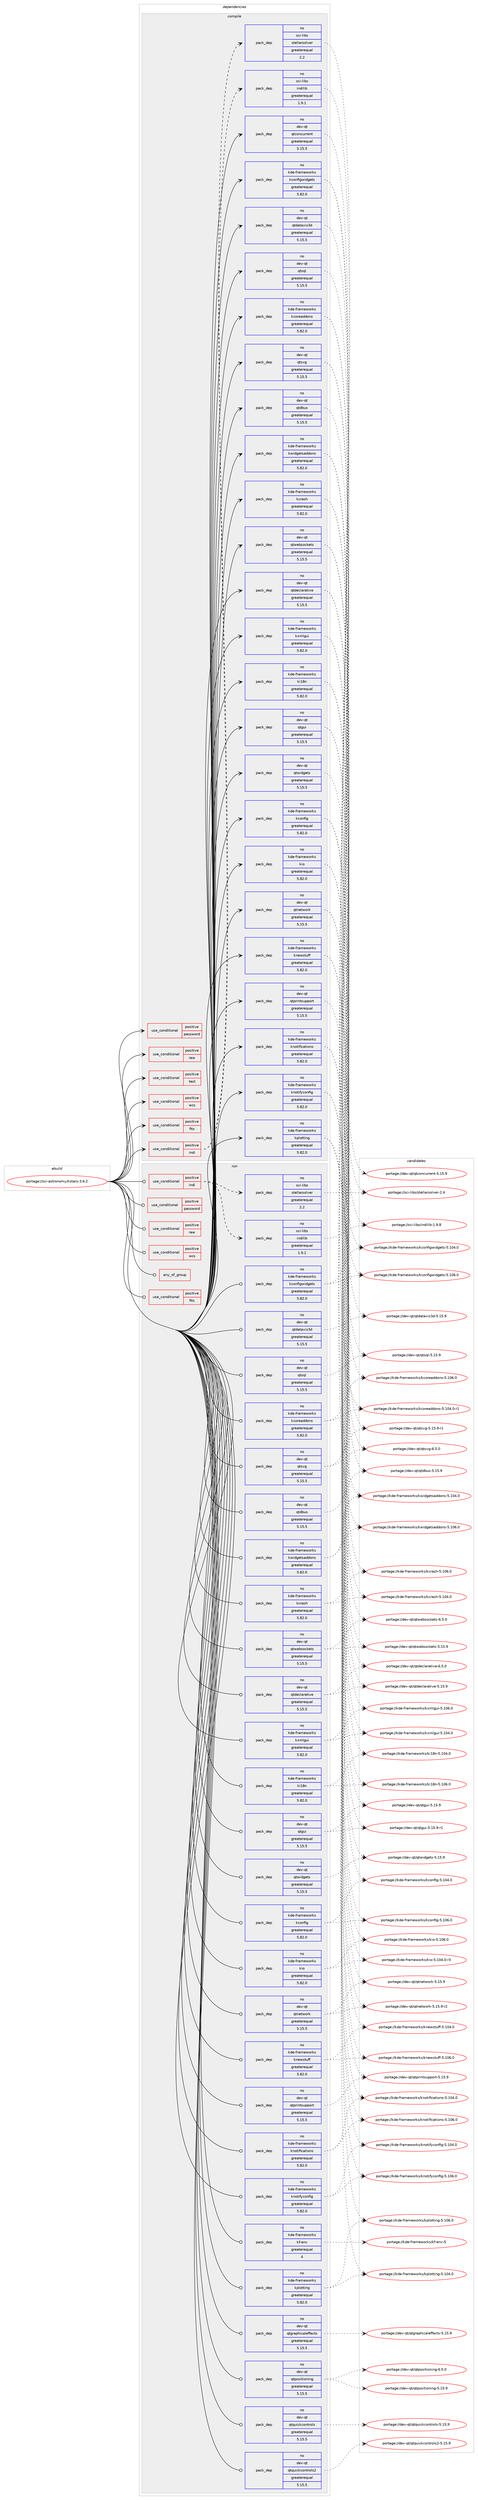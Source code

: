 digraph prolog {

# *************
# Graph options
# *************

newrank=true;
concentrate=true;
compound=true;
graph [rankdir=LR,fontname=Helvetica,fontsize=10,ranksep=1.5];#, ranksep=2.5, nodesep=0.2];
edge  [arrowhead=vee];
node  [fontname=Helvetica,fontsize=10];

# **********
# The ebuild
# **********

subgraph cluster_leftcol {
color=gray;
rank=same;
label=<<i>ebuild</i>>;
id [label="portage://sci-astronomy/kstars-3.6.2", color=red, width=4, href="../sci-astronomy/kstars-3.6.2.svg"];
}

# ****************
# The dependencies
# ****************

subgraph cluster_midcol {
color=gray;
label=<<i>dependencies</i>>;
subgraph cluster_compile {
fillcolor="#eeeeee";
style=filled;
label=<<i>compile</i>>;
subgraph cond222 {
dependency528 [label=<<TABLE BORDER="0" CELLBORDER="1" CELLSPACING="0" CELLPADDING="4"><TR><TD ROWSPAN="3" CELLPADDING="10">use_conditional</TD></TR><TR><TD>positive</TD></TR><TR><TD>fits</TD></TR></TABLE>>, shape=none, color=red];
# *** BEGIN UNKNOWN DEPENDENCY TYPE (TODO) ***
# dependency528 -> package_dependency(portage://sci-astronomy/kstars-3.6.2,install,no,sci-libs,cfitsio,none,[,,],any_same_slot,[])
# *** END UNKNOWN DEPENDENCY TYPE (TODO) ***

}
id:e -> dependency528:w [weight=20,style="solid",arrowhead="vee"];
subgraph cond223 {
dependency529 [label=<<TABLE BORDER="0" CELLBORDER="1" CELLSPACING="0" CELLPADDING="4"><TR><TD ROWSPAN="3" CELLPADDING="10">use_conditional</TD></TR><TR><TD>positive</TD></TR><TR><TD>indi</TD></TR></TABLE>>, shape=none, color=red];
# *** BEGIN UNKNOWN DEPENDENCY TYPE (TODO) ***
# dependency529 -> package_dependency(portage://sci-astronomy/kstars-3.6.2,install,no,sci-libs,gsl,none,[,,],any_same_slot,[])
# *** END UNKNOWN DEPENDENCY TYPE (TODO) ***

subgraph pack302 {
dependency530 [label=<<TABLE BORDER="0" CELLBORDER="1" CELLSPACING="0" CELLPADDING="4" WIDTH="220"><TR><TD ROWSPAN="6" CELLPADDING="30">pack_dep</TD></TR><TR><TD WIDTH="110">no</TD></TR><TR><TD>sci-libs</TD></TR><TR><TD>indilib</TD></TR><TR><TD>greaterequal</TD></TR><TR><TD>1.9.1</TD></TR></TABLE>>, shape=none, color=blue];
}
dependency529:e -> dependency530:w [weight=20,style="dashed",arrowhead="vee"];
# *** BEGIN UNKNOWN DEPENDENCY TYPE (TODO) ***
# dependency529 -> package_dependency(portage://sci-astronomy/kstars-3.6.2,install,no,sci-libs,libnova,none,[,,],any_same_slot,[])
# *** END UNKNOWN DEPENDENCY TYPE (TODO) ***

subgraph pack303 {
dependency531 [label=<<TABLE BORDER="0" CELLBORDER="1" CELLSPACING="0" CELLPADDING="4" WIDTH="220"><TR><TD ROWSPAN="6" CELLPADDING="30">pack_dep</TD></TR><TR><TD WIDTH="110">no</TD></TR><TR><TD>sci-libs</TD></TR><TR><TD>stellarsolver</TD></TR><TR><TD>greaterequal</TD></TR><TR><TD>2.2</TD></TR></TABLE>>, shape=none, color=blue];
}
dependency529:e -> dependency531:w [weight=20,style="dashed",arrowhead="vee"];
}
id:e -> dependency529:w [weight=20,style="solid",arrowhead="vee"];
subgraph cond224 {
dependency532 [label=<<TABLE BORDER="0" CELLBORDER="1" CELLSPACING="0" CELLPADDING="4"><TR><TD ROWSPAN="3" CELLPADDING="10">use_conditional</TD></TR><TR><TD>positive</TD></TR><TR><TD>password</TD></TR></TABLE>>, shape=none, color=red];
# *** BEGIN UNKNOWN DEPENDENCY TYPE (TODO) ***
# dependency532 -> package_dependency(portage://sci-astronomy/kstars-3.6.2,install,no,dev-libs,qtkeychain,none,[,,],any_same_slot,[use(enable(qt5),positive)])
# *** END UNKNOWN DEPENDENCY TYPE (TODO) ***

}
id:e -> dependency532:w [weight=20,style="solid",arrowhead="vee"];
subgraph cond225 {
dependency533 [label=<<TABLE BORDER="0" CELLBORDER="1" CELLSPACING="0" CELLPADDING="4"><TR><TD ROWSPAN="3" CELLPADDING="10">use_conditional</TD></TR><TR><TD>positive</TD></TR><TR><TD>raw</TD></TR></TABLE>>, shape=none, color=red];
# *** BEGIN UNKNOWN DEPENDENCY TYPE (TODO) ***
# dependency533 -> package_dependency(portage://sci-astronomy/kstars-3.6.2,install,no,media-libs,libraw,none,[,,],any_same_slot,[])
# *** END UNKNOWN DEPENDENCY TYPE (TODO) ***

}
id:e -> dependency533:w [weight=20,style="solid",arrowhead="vee"];
subgraph cond226 {
dependency534 [label=<<TABLE BORDER="0" CELLBORDER="1" CELLSPACING="0" CELLPADDING="4"><TR><TD ROWSPAN="3" CELLPADDING="10">use_conditional</TD></TR><TR><TD>positive</TD></TR><TR><TD>test</TD></TR></TABLE>>, shape=none, color=red];
# *** BEGIN UNKNOWN DEPENDENCY TYPE (TODO) ***
# dependency534 -> package_dependency(portage://sci-astronomy/kstars-3.6.2,install,no,dev-qt,qttest,none,[,,],[slot(5)],[])
# *** END UNKNOWN DEPENDENCY TYPE (TODO) ***

}
id:e -> dependency534:w [weight=20,style="solid",arrowhead="vee"];
subgraph cond227 {
dependency535 [label=<<TABLE BORDER="0" CELLBORDER="1" CELLSPACING="0" CELLPADDING="4"><TR><TD ROWSPAN="3" CELLPADDING="10">use_conditional</TD></TR><TR><TD>positive</TD></TR><TR><TD>wcs</TD></TR></TABLE>>, shape=none, color=red];
# *** BEGIN UNKNOWN DEPENDENCY TYPE (TODO) ***
# dependency535 -> package_dependency(portage://sci-astronomy/kstars-3.6.2,install,no,sci-astronomy,wcslib,none,[,,],any_same_slot,[])
# *** END UNKNOWN DEPENDENCY TYPE (TODO) ***

}
id:e -> dependency535:w [weight=20,style="solid",arrowhead="vee"];
# *** BEGIN UNKNOWN DEPENDENCY TYPE (TODO) ***
# id -> package_dependency(portage://sci-astronomy/kstars-3.6.2,install,no,dev-cpp,eigen,none,[,,],[slot(3)],[])
# *** END UNKNOWN DEPENDENCY TYPE (TODO) ***

subgraph pack304 {
dependency536 [label=<<TABLE BORDER="0" CELLBORDER="1" CELLSPACING="0" CELLPADDING="4" WIDTH="220"><TR><TD ROWSPAN="6" CELLPADDING="30">pack_dep</TD></TR><TR><TD WIDTH="110">no</TD></TR><TR><TD>dev-qt</TD></TR><TR><TD>qtconcurrent</TD></TR><TR><TD>greaterequal</TD></TR><TR><TD>5.15.5</TD></TR></TABLE>>, shape=none, color=blue];
}
id:e -> dependency536:w [weight=20,style="solid",arrowhead="vee"];
# *** BEGIN UNKNOWN DEPENDENCY TYPE (TODO) ***
# id -> package_dependency(portage://sci-astronomy/kstars-3.6.2,install,no,dev-qt,qtcore,none,[,,],[slot(5)],[])
# *** END UNKNOWN DEPENDENCY TYPE (TODO) ***

subgraph pack305 {
dependency537 [label=<<TABLE BORDER="0" CELLBORDER="1" CELLSPACING="0" CELLPADDING="4" WIDTH="220"><TR><TD ROWSPAN="6" CELLPADDING="30">pack_dep</TD></TR><TR><TD WIDTH="110">no</TD></TR><TR><TD>dev-qt</TD></TR><TR><TD>qtdatavis3d</TD></TR><TR><TD>greaterequal</TD></TR><TR><TD>5.15.5</TD></TR></TABLE>>, shape=none, color=blue];
}
id:e -> dependency537:w [weight=20,style="solid",arrowhead="vee"];
subgraph pack306 {
dependency538 [label=<<TABLE BORDER="0" CELLBORDER="1" CELLSPACING="0" CELLPADDING="4" WIDTH="220"><TR><TD ROWSPAN="6" CELLPADDING="30">pack_dep</TD></TR><TR><TD WIDTH="110">no</TD></TR><TR><TD>dev-qt</TD></TR><TR><TD>qtdbus</TD></TR><TR><TD>greaterequal</TD></TR><TR><TD>5.15.5</TD></TR></TABLE>>, shape=none, color=blue];
}
id:e -> dependency538:w [weight=20,style="solid",arrowhead="vee"];
subgraph pack307 {
dependency539 [label=<<TABLE BORDER="0" CELLBORDER="1" CELLSPACING="0" CELLPADDING="4" WIDTH="220"><TR><TD ROWSPAN="6" CELLPADDING="30">pack_dep</TD></TR><TR><TD WIDTH="110">no</TD></TR><TR><TD>dev-qt</TD></TR><TR><TD>qtdeclarative</TD></TR><TR><TD>greaterequal</TD></TR><TR><TD>5.15.5</TD></TR></TABLE>>, shape=none, color=blue];
}
id:e -> dependency539:w [weight=20,style="solid",arrowhead="vee"];
subgraph pack308 {
dependency540 [label=<<TABLE BORDER="0" CELLBORDER="1" CELLSPACING="0" CELLPADDING="4" WIDTH="220"><TR><TD ROWSPAN="6" CELLPADDING="30">pack_dep</TD></TR><TR><TD WIDTH="110">no</TD></TR><TR><TD>dev-qt</TD></TR><TR><TD>qtgui</TD></TR><TR><TD>greaterequal</TD></TR><TR><TD>5.15.5</TD></TR></TABLE>>, shape=none, color=blue];
}
id:e -> dependency540:w [weight=20,style="solid",arrowhead="vee"];
subgraph pack309 {
dependency541 [label=<<TABLE BORDER="0" CELLBORDER="1" CELLSPACING="0" CELLPADDING="4" WIDTH="220"><TR><TD ROWSPAN="6" CELLPADDING="30">pack_dep</TD></TR><TR><TD WIDTH="110">no</TD></TR><TR><TD>dev-qt</TD></TR><TR><TD>qtnetwork</TD></TR><TR><TD>greaterequal</TD></TR><TR><TD>5.15.5</TD></TR></TABLE>>, shape=none, color=blue];
}
id:e -> dependency541:w [weight=20,style="solid",arrowhead="vee"];
subgraph pack310 {
dependency542 [label=<<TABLE BORDER="0" CELLBORDER="1" CELLSPACING="0" CELLPADDING="4" WIDTH="220"><TR><TD ROWSPAN="6" CELLPADDING="30">pack_dep</TD></TR><TR><TD WIDTH="110">no</TD></TR><TR><TD>dev-qt</TD></TR><TR><TD>qtprintsupport</TD></TR><TR><TD>greaterequal</TD></TR><TR><TD>5.15.5</TD></TR></TABLE>>, shape=none, color=blue];
}
id:e -> dependency542:w [weight=20,style="solid",arrowhead="vee"];
subgraph pack311 {
dependency543 [label=<<TABLE BORDER="0" CELLBORDER="1" CELLSPACING="0" CELLPADDING="4" WIDTH="220"><TR><TD ROWSPAN="6" CELLPADDING="30">pack_dep</TD></TR><TR><TD WIDTH="110">no</TD></TR><TR><TD>dev-qt</TD></TR><TR><TD>qtsql</TD></TR><TR><TD>greaterequal</TD></TR><TR><TD>5.15.5</TD></TR></TABLE>>, shape=none, color=blue];
}
id:e -> dependency543:w [weight=20,style="solid",arrowhead="vee"];
subgraph pack312 {
dependency544 [label=<<TABLE BORDER="0" CELLBORDER="1" CELLSPACING="0" CELLPADDING="4" WIDTH="220"><TR><TD ROWSPAN="6" CELLPADDING="30">pack_dep</TD></TR><TR><TD WIDTH="110">no</TD></TR><TR><TD>dev-qt</TD></TR><TR><TD>qtsvg</TD></TR><TR><TD>greaterequal</TD></TR><TR><TD>5.15.5</TD></TR></TABLE>>, shape=none, color=blue];
}
id:e -> dependency544:w [weight=20,style="solid",arrowhead="vee"];
subgraph pack313 {
dependency545 [label=<<TABLE BORDER="0" CELLBORDER="1" CELLSPACING="0" CELLPADDING="4" WIDTH="220"><TR><TD ROWSPAN="6" CELLPADDING="30">pack_dep</TD></TR><TR><TD WIDTH="110">no</TD></TR><TR><TD>dev-qt</TD></TR><TR><TD>qtwebsockets</TD></TR><TR><TD>greaterequal</TD></TR><TR><TD>5.15.5</TD></TR></TABLE>>, shape=none, color=blue];
}
id:e -> dependency545:w [weight=20,style="solid",arrowhead="vee"];
subgraph pack314 {
dependency546 [label=<<TABLE BORDER="0" CELLBORDER="1" CELLSPACING="0" CELLPADDING="4" WIDTH="220"><TR><TD ROWSPAN="6" CELLPADDING="30">pack_dep</TD></TR><TR><TD WIDTH="110">no</TD></TR><TR><TD>dev-qt</TD></TR><TR><TD>qtwidgets</TD></TR><TR><TD>greaterequal</TD></TR><TR><TD>5.15.5</TD></TR></TABLE>>, shape=none, color=blue];
}
id:e -> dependency546:w [weight=20,style="solid",arrowhead="vee"];
subgraph pack315 {
dependency547 [label=<<TABLE BORDER="0" CELLBORDER="1" CELLSPACING="0" CELLPADDING="4" WIDTH="220"><TR><TD ROWSPAN="6" CELLPADDING="30">pack_dep</TD></TR><TR><TD WIDTH="110">no</TD></TR><TR><TD>kde-frameworks</TD></TR><TR><TD>kconfig</TD></TR><TR><TD>greaterequal</TD></TR><TR><TD>5.82.0</TD></TR></TABLE>>, shape=none, color=blue];
}
id:e -> dependency547:w [weight=20,style="solid",arrowhead="vee"];
subgraph pack316 {
dependency548 [label=<<TABLE BORDER="0" CELLBORDER="1" CELLSPACING="0" CELLPADDING="4" WIDTH="220"><TR><TD ROWSPAN="6" CELLPADDING="30">pack_dep</TD></TR><TR><TD WIDTH="110">no</TD></TR><TR><TD>kde-frameworks</TD></TR><TR><TD>kconfigwidgets</TD></TR><TR><TD>greaterequal</TD></TR><TR><TD>5.82.0</TD></TR></TABLE>>, shape=none, color=blue];
}
id:e -> dependency548:w [weight=20,style="solid",arrowhead="vee"];
subgraph pack317 {
dependency549 [label=<<TABLE BORDER="0" CELLBORDER="1" CELLSPACING="0" CELLPADDING="4" WIDTH="220"><TR><TD ROWSPAN="6" CELLPADDING="30">pack_dep</TD></TR><TR><TD WIDTH="110">no</TD></TR><TR><TD>kde-frameworks</TD></TR><TR><TD>kcoreaddons</TD></TR><TR><TD>greaterequal</TD></TR><TR><TD>5.82.0</TD></TR></TABLE>>, shape=none, color=blue];
}
id:e -> dependency549:w [weight=20,style="solid",arrowhead="vee"];
subgraph pack318 {
dependency550 [label=<<TABLE BORDER="0" CELLBORDER="1" CELLSPACING="0" CELLPADDING="4" WIDTH="220"><TR><TD ROWSPAN="6" CELLPADDING="30">pack_dep</TD></TR><TR><TD WIDTH="110">no</TD></TR><TR><TD>kde-frameworks</TD></TR><TR><TD>kcrash</TD></TR><TR><TD>greaterequal</TD></TR><TR><TD>5.82.0</TD></TR></TABLE>>, shape=none, color=blue];
}
id:e -> dependency550:w [weight=20,style="solid",arrowhead="vee"];
subgraph pack319 {
dependency551 [label=<<TABLE BORDER="0" CELLBORDER="1" CELLSPACING="0" CELLPADDING="4" WIDTH="220"><TR><TD ROWSPAN="6" CELLPADDING="30">pack_dep</TD></TR><TR><TD WIDTH="110">no</TD></TR><TR><TD>kde-frameworks</TD></TR><TR><TD>ki18n</TD></TR><TR><TD>greaterequal</TD></TR><TR><TD>5.82.0</TD></TR></TABLE>>, shape=none, color=blue];
}
id:e -> dependency551:w [weight=20,style="solid",arrowhead="vee"];
subgraph pack320 {
dependency552 [label=<<TABLE BORDER="0" CELLBORDER="1" CELLSPACING="0" CELLPADDING="4" WIDTH="220"><TR><TD ROWSPAN="6" CELLPADDING="30">pack_dep</TD></TR><TR><TD WIDTH="110">no</TD></TR><TR><TD>kde-frameworks</TD></TR><TR><TD>kio</TD></TR><TR><TD>greaterequal</TD></TR><TR><TD>5.82.0</TD></TR></TABLE>>, shape=none, color=blue];
}
id:e -> dependency552:w [weight=20,style="solid",arrowhead="vee"];
subgraph pack321 {
dependency553 [label=<<TABLE BORDER="0" CELLBORDER="1" CELLSPACING="0" CELLPADDING="4" WIDTH="220"><TR><TD ROWSPAN="6" CELLPADDING="30">pack_dep</TD></TR><TR><TD WIDTH="110">no</TD></TR><TR><TD>kde-frameworks</TD></TR><TR><TD>knewstuff</TD></TR><TR><TD>greaterequal</TD></TR><TR><TD>5.82.0</TD></TR></TABLE>>, shape=none, color=blue];
}
id:e -> dependency553:w [weight=20,style="solid",arrowhead="vee"];
subgraph pack322 {
dependency554 [label=<<TABLE BORDER="0" CELLBORDER="1" CELLSPACING="0" CELLPADDING="4" WIDTH="220"><TR><TD ROWSPAN="6" CELLPADDING="30">pack_dep</TD></TR><TR><TD WIDTH="110">no</TD></TR><TR><TD>kde-frameworks</TD></TR><TR><TD>knotifications</TD></TR><TR><TD>greaterequal</TD></TR><TR><TD>5.82.0</TD></TR></TABLE>>, shape=none, color=blue];
}
id:e -> dependency554:w [weight=20,style="solid",arrowhead="vee"];
subgraph pack323 {
dependency555 [label=<<TABLE BORDER="0" CELLBORDER="1" CELLSPACING="0" CELLPADDING="4" WIDTH="220"><TR><TD ROWSPAN="6" CELLPADDING="30">pack_dep</TD></TR><TR><TD WIDTH="110">no</TD></TR><TR><TD>kde-frameworks</TD></TR><TR><TD>knotifyconfig</TD></TR><TR><TD>greaterequal</TD></TR><TR><TD>5.82.0</TD></TR></TABLE>>, shape=none, color=blue];
}
id:e -> dependency555:w [weight=20,style="solid",arrowhead="vee"];
subgraph pack324 {
dependency556 [label=<<TABLE BORDER="0" CELLBORDER="1" CELLSPACING="0" CELLPADDING="4" WIDTH="220"><TR><TD ROWSPAN="6" CELLPADDING="30">pack_dep</TD></TR><TR><TD WIDTH="110">no</TD></TR><TR><TD>kde-frameworks</TD></TR><TR><TD>kplotting</TD></TR><TR><TD>greaterequal</TD></TR><TR><TD>5.82.0</TD></TR></TABLE>>, shape=none, color=blue];
}
id:e -> dependency556:w [weight=20,style="solid",arrowhead="vee"];
subgraph pack325 {
dependency557 [label=<<TABLE BORDER="0" CELLBORDER="1" CELLSPACING="0" CELLPADDING="4" WIDTH="220"><TR><TD ROWSPAN="6" CELLPADDING="30">pack_dep</TD></TR><TR><TD WIDTH="110">no</TD></TR><TR><TD>kde-frameworks</TD></TR><TR><TD>kwidgetsaddons</TD></TR><TR><TD>greaterequal</TD></TR><TR><TD>5.82.0</TD></TR></TABLE>>, shape=none, color=blue];
}
id:e -> dependency557:w [weight=20,style="solid",arrowhead="vee"];
subgraph pack326 {
dependency558 [label=<<TABLE BORDER="0" CELLBORDER="1" CELLSPACING="0" CELLPADDING="4" WIDTH="220"><TR><TD ROWSPAN="6" CELLPADDING="30">pack_dep</TD></TR><TR><TD WIDTH="110">no</TD></TR><TR><TD>kde-frameworks</TD></TR><TR><TD>kxmlgui</TD></TR><TR><TD>greaterequal</TD></TR><TR><TD>5.82.0</TD></TR></TABLE>>, shape=none, color=blue];
}
id:e -> dependency558:w [weight=20,style="solid",arrowhead="vee"];
# *** BEGIN UNKNOWN DEPENDENCY TYPE (TODO) ***
# id -> package_dependency(portage://sci-astronomy/kstars-3.6.2,install,no,sys-libs,zlib,none,[,,],[],[])
# *** END UNKNOWN DEPENDENCY TYPE (TODO) ***

}
subgraph cluster_compileandrun {
fillcolor="#eeeeee";
style=filled;
label=<<i>compile and run</i>>;
}
subgraph cluster_run {
fillcolor="#eeeeee";
style=filled;
label=<<i>run</i>>;
subgraph any6 {
dependency559 [label=<<TABLE BORDER="0" CELLBORDER="1" CELLSPACING="0" CELLPADDING="4"><TR><TD CELLPADDING="10">any_of_group</TD></TR></TABLE>>, shape=none, color=red];# *** BEGIN UNKNOWN DEPENDENCY TYPE (TODO) ***
# dependency559 -> package_dependency(portage://sci-astronomy/kstars-3.6.2,run,no,kde-frameworks,breeze-icons,none,[,,],any_different_slot,[])
# *** END UNKNOWN DEPENDENCY TYPE (TODO) ***

# *** BEGIN UNKNOWN DEPENDENCY TYPE (TODO) ***
# dependency559 -> package_dependency(portage://sci-astronomy/kstars-3.6.2,run,no,kde-frameworks,oxygen-icons,none,[,,],any_different_slot,[])
# *** END UNKNOWN DEPENDENCY TYPE (TODO) ***

}
id:e -> dependency559:w [weight=20,style="solid",arrowhead="odot"];
subgraph cond228 {
dependency560 [label=<<TABLE BORDER="0" CELLBORDER="1" CELLSPACING="0" CELLPADDING="4"><TR><TD ROWSPAN="3" CELLPADDING="10">use_conditional</TD></TR><TR><TD>positive</TD></TR><TR><TD>fits</TD></TR></TABLE>>, shape=none, color=red];
# *** BEGIN UNKNOWN DEPENDENCY TYPE (TODO) ***
# dependency560 -> package_dependency(portage://sci-astronomy/kstars-3.6.2,run,no,sci-libs,cfitsio,none,[,,],any_same_slot,[])
# *** END UNKNOWN DEPENDENCY TYPE (TODO) ***

}
id:e -> dependency560:w [weight=20,style="solid",arrowhead="odot"];
subgraph cond229 {
dependency561 [label=<<TABLE BORDER="0" CELLBORDER="1" CELLSPACING="0" CELLPADDING="4"><TR><TD ROWSPAN="3" CELLPADDING="10">use_conditional</TD></TR><TR><TD>positive</TD></TR><TR><TD>indi</TD></TR></TABLE>>, shape=none, color=red];
# *** BEGIN UNKNOWN DEPENDENCY TYPE (TODO) ***
# dependency561 -> package_dependency(portage://sci-astronomy/kstars-3.6.2,run,no,sci-libs,gsl,none,[,,],any_same_slot,[])
# *** END UNKNOWN DEPENDENCY TYPE (TODO) ***

subgraph pack327 {
dependency562 [label=<<TABLE BORDER="0" CELLBORDER="1" CELLSPACING="0" CELLPADDING="4" WIDTH="220"><TR><TD ROWSPAN="6" CELLPADDING="30">pack_dep</TD></TR><TR><TD WIDTH="110">no</TD></TR><TR><TD>sci-libs</TD></TR><TR><TD>indilib</TD></TR><TR><TD>greaterequal</TD></TR><TR><TD>1.9.1</TD></TR></TABLE>>, shape=none, color=blue];
}
dependency561:e -> dependency562:w [weight=20,style="dashed",arrowhead="vee"];
# *** BEGIN UNKNOWN DEPENDENCY TYPE (TODO) ***
# dependency561 -> package_dependency(portage://sci-astronomy/kstars-3.6.2,run,no,sci-libs,libnova,none,[,,],any_same_slot,[])
# *** END UNKNOWN DEPENDENCY TYPE (TODO) ***

subgraph pack328 {
dependency563 [label=<<TABLE BORDER="0" CELLBORDER="1" CELLSPACING="0" CELLPADDING="4" WIDTH="220"><TR><TD ROWSPAN="6" CELLPADDING="30">pack_dep</TD></TR><TR><TD WIDTH="110">no</TD></TR><TR><TD>sci-libs</TD></TR><TR><TD>stellarsolver</TD></TR><TR><TD>greaterequal</TD></TR><TR><TD>2.2</TD></TR></TABLE>>, shape=none, color=blue];
}
dependency561:e -> dependency563:w [weight=20,style="dashed",arrowhead="vee"];
}
id:e -> dependency561:w [weight=20,style="solid",arrowhead="odot"];
subgraph cond230 {
dependency564 [label=<<TABLE BORDER="0" CELLBORDER="1" CELLSPACING="0" CELLPADDING="4"><TR><TD ROWSPAN="3" CELLPADDING="10">use_conditional</TD></TR><TR><TD>positive</TD></TR><TR><TD>password</TD></TR></TABLE>>, shape=none, color=red];
# *** BEGIN UNKNOWN DEPENDENCY TYPE (TODO) ***
# dependency564 -> package_dependency(portage://sci-astronomy/kstars-3.6.2,run,no,dev-libs,qtkeychain,none,[,,],any_same_slot,[use(enable(qt5),positive)])
# *** END UNKNOWN DEPENDENCY TYPE (TODO) ***

}
id:e -> dependency564:w [weight=20,style="solid",arrowhead="odot"];
subgraph cond231 {
dependency565 [label=<<TABLE BORDER="0" CELLBORDER="1" CELLSPACING="0" CELLPADDING="4"><TR><TD ROWSPAN="3" CELLPADDING="10">use_conditional</TD></TR><TR><TD>positive</TD></TR><TR><TD>raw</TD></TR></TABLE>>, shape=none, color=red];
# *** BEGIN UNKNOWN DEPENDENCY TYPE (TODO) ***
# dependency565 -> package_dependency(portage://sci-astronomy/kstars-3.6.2,run,no,media-libs,libraw,none,[,,],any_same_slot,[])
# *** END UNKNOWN DEPENDENCY TYPE (TODO) ***

}
id:e -> dependency565:w [weight=20,style="solid",arrowhead="odot"];
subgraph cond232 {
dependency566 [label=<<TABLE BORDER="0" CELLBORDER="1" CELLSPACING="0" CELLPADDING="4"><TR><TD ROWSPAN="3" CELLPADDING="10">use_conditional</TD></TR><TR><TD>positive</TD></TR><TR><TD>wcs</TD></TR></TABLE>>, shape=none, color=red];
# *** BEGIN UNKNOWN DEPENDENCY TYPE (TODO) ***
# dependency566 -> package_dependency(portage://sci-astronomy/kstars-3.6.2,run,no,sci-astronomy,wcslib,none,[,,],any_same_slot,[])
# *** END UNKNOWN DEPENDENCY TYPE (TODO) ***

}
id:e -> dependency566:w [weight=20,style="solid",arrowhead="odot"];
# *** BEGIN UNKNOWN DEPENDENCY TYPE (TODO) ***
# id -> package_dependency(portage://sci-astronomy/kstars-3.6.2,run,no,dev-qt,qtcore,none,[,,],[slot(5)],[])
# *** END UNKNOWN DEPENDENCY TYPE (TODO) ***

subgraph pack329 {
dependency567 [label=<<TABLE BORDER="0" CELLBORDER="1" CELLSPACING="0" CELLPADDING="4" WIDTH="220"><TR><TD ROWSPAN="6" CELLPADDING="30">pack_dep</TD></TR><TR><TD WIDTH="110">no</TD></TR><TR><TD>dev-qt</TD></TR><TR><TD>qtdatavis3d</TD></TR><TR><TD>greaterequal</TD></TR><TR><TD>5.15.5</TD></TR></TABLE>>, shape=none, color=blue];
}
id:e -> dependency567:w [weight=20,style="solid",arrowhead="odot"];
subgraph pack330 {
dependency568 [label=<<TABLE BORDER="0" CELLBORDER="1" CELLSPACING="0" CELLPADDING="4" WIDTH="220"><TR><TD ROWSPAN="6" CELLPADDING="30">pack_dep</TD></TR><TR><TD WIDTH="110">no</TD></TR><TR><TD>dev-qt</TD></TR><TR><TD>qtdbus</TD></TR><TR><TD>greaterequal</TD></TR><TR><TD>5.15.5</TD></TR></TABLE>>, shape=none, color=blue];
}
id:e -> dependency568:w [weight=20,style="solid",arrowhead="odot"];
subgraph pack331 {
dependency569 [label=<<TABLE BORDER="0" CELLBORDER="1" CELLSPACING="0" CELLPADDING="4" WIDTH="220"><TR><TD ROWSPAN="6" CELLPADDING="30">pack_dep</TD></TR><TR><TD WIDTH="110">no</TD></TR><TR><TD>dev-qt</TD></TR><TR><TD>qtdeclarative</TD></TR><TR><TD>greaterequal</TD></TR><TR><TD>5.15.5</TD></TR></TABLE>>, shape=none, color=blue];
}
id:e -> dependency569:w [weight=20,style="solid",arrowhead="odot"];
subgraph pack332 {
dependency570 [label=<<TABLE BORDER="0" CELLBORDER="1" CELLSPACING="0" CELLPADDING="4" WIDTH="220"><TR><TD ROWSPAN="6" CELLPADDING="30">pack_dep</TD></TR><TR><TD WIDTH="110">no</TD></TR><TR><TD>dev-qt</TD></TR><TR><TD>qtgraphicaleffects</TD></TR><TR><TD>greaterequal</TD></TR><TR><TD>5.15.5</TD></TR></TABLE>>, shape=none, color=blue];
}
id:e -> dependency570:w [weight=20,style="solid",arrowhead="odot"];
subgraph pack333 {
dependency571 [label=<<TABLE BORDER="0" CELLBORDER="1" CELLSPACING="0" CELLPADDING="4" WIDTH="220"><TR><TD ROWSPAN="6" CELLPADDING="30">pack_dep</TD></TR><TR><TD WIDTH="110">no</TD></TR><TR><TD>dev-qt</TD></TR><TR><TD>qtgui</TD></TR><TR><TD>greaterequal</TD></TR><TR><TD>5.15.5</TD></TR></TABLE>>, shape=none, color=blue];
}
id:e -> dependency571:w [weight=20,style="solid",arrowhead="odot"];
subgraph pack334 {
dependency572 [label=<<TABLE BORDER="0" CELLBORDER="1" CELLSPACING="0" CELLPADDING="4" WIDTH="220"><TR><TD ROWSPAN="6" CELLPADDING="30">pack_dep</TD></TR><TR><TD WIDTH="110">no</TD></TR><TR><TD>dev-qt</TD></TR><TR><TD>qtnetwork</TD></TR><TR><TD>greaterequal</TD></TR><TR><TD>5.15.5</TD></TR></TABLE>>, shape=none, color=blue];
}
id:e -> dependency572:w [weight=20,style="solid",arrowhead="odot"];
subgraph pack335 {
dependency573 [label=<<TABLE BORDER="0" CELLBORDER="1" CELLSPACING="0" CELLPADDING="4" WIDTH="220"><TR><TD ROWSPAN="6" CELLPADDING="30">pack_dep</TD></TR><TR><TD WIDTH="110">no</TD></TR><TR><TD>dev-qt</TD></TR><TR><TD>qtpositioning</TD></TR><TR><TD>greaterequal</TD></TR><TR><TD>5.15.5</TD></TR></TABLE>>, shape=none, color=blue];
}
id:e -> dependency573:w [weight=20,style="solid",arrowhead="odot"];
subgraph pack336 {
dependency574 [label=<<TABLE BORDER="0" CELLBORDER="1" CELLSPACING="0" CELLPADDING="4" WIDTH="220"><TR><TD ROWSPAN="6" CELLPADDING="30">pack_dep</TD></TR><TR><TD WIDTH="110">no</TD></TR><TR><TD>dev-qt</TD></TR><TR><TD>qtprintsupport</TD></TR><TR><TD>greaterequal</TD></TR><TR><TD>5.15.5</TD></TR></TABLE>>, shape=none, color=blue];
}
id:e -> dependency574:w [weight=20,style="solid",arrowhead="odot"];
subgraph pack337 {
dependency575 [label=<<TABLE BORDER="0" CELLBORDER="1" CELLSPACING="0" CELLPADDING="4" WIDTH="220"><TR><TD ROWSPAN="6" CELLPADDING="30">pack_dep</TD></TR><TR><TD WIDTH="110">no</TD></TR><TR><TD>dev-qt</TD></TR><TR><TD>qtquickcontrols</TD></TR><TR><TD>greaterequal</TD></TR><TR><TD>5.15.5</TD></TR></TABLE>>, shape=none, color=blue];
}
id:e -> dependency575:w [weight=20,style="solid",arrowhead="odot"];
subgraph pack338 {
dependency576 [label=<<TABLE BORDER="0" CELLBORDER="1" CELLSPACING="0" CELLPADDING="4" WIDTH="220"><TR><TD ROWSPAN="6" CELLPADDING="30">pack_dep</TD></TR><TR><TD WIDTH="110">no</TD></TR><TR><TD>dev-qt</TD></TR><TR><TD>qtquickcontrols2</TD></TR><TR><TD>greaterequal</TD></TR><TR><TD>5.15.5</TD></TR></TABLE>>, shape=none, color=blue];
}
id:e -> dependency576:w [weight=20,style="solid",arrowhead="odot"];
subgraph pack339 {
dependency577 [label=<<TABLE BORDER="0" CELLBORDER="1" CELLSPACING="0" CELLPADDING="4" WIDTH="220"><TR><TD ROWSPAN="6" CELLPADDING="30">pack_dep</TD></TR><TR><TD WIDTH="110">no</TD></TR><TR><TD>dev-qt</TD></TR><TR><TD>qtsql</TD></TR><TR><TD>greaterequal</TD></TR><TR><TD>5.15.5</TD></TR></TABLE>>, shape=none, color=blue];
}
id:e -> dependency577:w [weight=20,style="solid",arrowhead="odot"];
subgraph pack340 {
dependency578 [label=<<TABLE BORDER="0" CELLBORDER="1" CELLSPACING="0" CELLPADDING="4" WIDTH="220"><TR><TD ROWSPAN="6" CELLPADDING="30">pack_dep</TD></TR><TR><TD WIDTH="110">no</TD></TR><TR><TD>dev-qt</TD></TR><TR><TD>qtsvg</TD></TR><TR><TD>greaterequal</TD></TR><TR><TD>5.15.5</TD></TR></TABLE>>, shape=none, color=blue];
}
id:e -> dependency578:w [weight=20,style="solid",arrowhead="odot"];
subgraph pack341 {
dependency579 [label=<<TABLE BORDER="0" CELLBORDER="1" CELLSPACING="0" CELLPADDING="4" WIDTH="220"><TR><TD ROWSPAN="6" CELLPADDING="30">pack_dep</TD></TR><TR><TD WIDTH="110">no</TD></TR><TR><TD>dev-qt</TD></TR><TR><TD>qtwebsockets</TD></TR><TR><TD>greaterequal</TD></TR><TR><TD>5.15.5</TD></TR></TABLE>>, shape=none, color=blue];
}
id:e -> dependency579:w [weight=20,style="solid",arrowhead="odot"];
subgraph pack342 {
dependency580 [label=<<TABLE BORDER="0" CELLBORDER="1" CELLSPACING="0" CELLPADDING="4" WIDTH="220"><TR><TD ROWSPAN="6" CELLPADDING="30">pack_dep</TD></TR><TR><TD WIDTH="110">no</TD></TR><TR><TD>dev-qt</TD></TR><TR><TD>qtwidgets</TD></TR><TR><TD>greaterequal</TD></TR><TR><TD>5.15.5</TD></TR></TABLE>>, shape=none, color=blue];
}
id:e -> dependency580:w [weight=20,style="solid",arrowhead="odot"];
subgraph pack343 {
dependency581 [label=<<TABLE BORDER="0" CELLBORDER="1" CELLSPACING="0" CELLPADDING="4" WIDTH="220"><TR><TD ROWSPAN="6" CELLPADDING="30">pack_dep</TD></TR><TR><TD WIDTH="110">no</TD></TR><TR><TD>kde-frameworks</TD></TR><TR><TD>kconfig</TD></TR><TR><TD>greaterequal</TD></TR><TR><TD>5.82.0</TD></TR></TABLE>>, shape=none, color=blue];
}
id:e -> dependency581:w [weight=20,style="solid",arrowhead="odot"];
subgraph pack344 {
dependency582 [label=<<TABLE BORDER="0" CELLBORDER="1" CELLSPACING="0" CELLPADDING="4" WIDTH="220"><TR><TD ROWSPAN="6" CELLPADDING="30">pack_dep</TD></TR><TR><TD WIDTH="110">no</TD></TR><TR><TD>kde-frameworks</TD></TR><TR><TD>kconfigwidgets</TD></TR><TR><TD>greaterequal</TD></TR><TR><TD>5.82.0</TD></TR></TABLE>>, shape=none, color=blue];
}
id:e -> dependency582:w [weight=20,style="solid",arrowhead="odot"];
subgraph pack345 {
dependency583 [label=<<TABLE BORDER="0" CELLBORDER="1" CELLSPACING="0" CELLPADDING="4" WIDTH="220"><TR><TD ROWSPAN="6" CELLPADDING="30">pack_dep</TD></TR><TR><TD WIDTH="110">no</TD></TR><TR><TD>kde-frameworks</TD></TR><TR><TD>kcoreaddons</TD></TR><TR><TD>greaterequal</TD></TR><TR><TD>5.82.0</TD></TR></TABLE>>, shape=none, color=blue];
}
id:e -> dependency583:w [weight=20,style="solid",arrowhead="odot"];
subgraph pack346 {
dependency584 [label=<<TABLE BORDER="0" CELLBORDER="1" CELLSPACING="0" CELLPADDING="4" WIDTH="220"><TR><TD ROWSPAN="6" CELLPADDING="30">pack_dep</TD></TR><TR><TD WIDTH="110">no</TD></TR><TR><TD>kde-frameworks</TD></TR><TR><TD>kcrash</TD></TR><TR><TD>greaterequal</TD></TR><TR><TD>5.82.0</TD></TR></TABLE>>, shape=none, color=blue];
}
id:e -> dependency584:w [weight=20,style="solid",arrowhead="odot"];
subgraph pack347 {
dependency585 [label=<<TABLE BORDER="0" CELLBORDER="1" CELLSPACING="0" CELLPADDING="4" WIDTH="220"><TR><TD ROWSPAN="6" CELLPADDING="30">pack_dep</TD></TR><TR><TD WIDTH="110">no</TD></TR><TR><TD>kde-frameworks</TD></TR><TR><TD>kf-env</TD></TR><TR><TD>greaterequal</TD></TR><TR><TD>4</TD></TR></TABLE>>, shape=none, color=blue];
}
id:e -> dependency585:w [weight=20,style="solid",arrowhead="odot"];
subgraph pack348 {
dependency586 [label=<<TABLE BORDER="0" CELLBORDER="1" CELLSPACING="0" CELLPADDING="4" WIDTH="220"><TR><TD ROWSPAN="6" CELLPADDING="30">pack_dep</TD></TR><TR><TD WIDTH="110">no</TD></TR><TR><TD>kde-frameworks</TD></TR><TR><TD>ki18n</TD></TR><TR><TD>greaterequal</TD></TR><TR><TD>5.82.0</TD></TR></TABLE>>, shape=none, color=blue];
}
id:e -> dependency586:w [weight=20,style="solid",arrowhead="odot"];
subgraph pack349 {
dependency587 [label=<<TABLE BORDER="0" CELLBORDER="1" CELLSPACING="0" CELLPADDING="4" WIDTH="220"><TR><TD ROWSPAN="6" CELLPADDING="30">pack_dep</TD></TR><TR><TD WIDTH="110">no</TD></TR><TR><TD>kde-frameworks</TD></TR><TR><TD>kio</TD></TR><TR><TD>greaterequal</TD></TR><TR><TD>5.82.0</TD></TR></TABLE>>, shape=none, color=blue];
}
id:e -> dependency587:w [weight=20,style="solid",arrowhead="odot"];
subgraph pack350 {
dependency588 [label=<<TABLE BORDER="0" CELLBORDER="1" CELLSPACING="0" CELLPADDING="4" WIDTH="220"><TR><TD ROWSPAN="6" CELLPADDING="30">pack_dep</TD></TR><TR><TD WIDTH="110">no</TD></TR><TR><TD>kde-frameworks</TD></TR><TR><TD>knewstuff</TD></TR><TR><TD>greaterequal</TD></TR><TR><TD>5.82.0</TD></TR></TABLE>>, shape=none, color=blue];
}
id:e -> dependency588:w [weight=20,style="solid",arrowhead="odot"];
subgraph pack351 {
dependency589 [label=<<TABLE BORDER="0" CELLBORDER="1" CELLSPACING="0" CELLPADDING="4" WIDTH="220"><TR><TD ROWSPAN="6" CELLPADDING="30">pack_dep</TD></TR><TR><TD WIDTH="110">no</TD></TR><TR><TD>kde-frameworks</TD></TR><TR><TD>knotifications</TD></TR><TR><TD>greaterequal</TD></TR><TR><TD>5.82.0</TD></TR></TABLE>>, shape=none, color=blue];
}
id:e -> dependency589:w [weight=20,style="solid",arrowhead="odot"];
subgraph pack352 {
dependency590 [label=<<TABLE BORDER="0" CELLBORDER="1" CELLSPACING="0" CELLPADDING="4" WIDTH="220"><TR><TD ROWSPAN="6" CELLPADDING="30">pack_dep</TD></TR><TR><TD WIDTH="110">no</TD></TR><TR><TD>kde-frameworks</TD></TR><TR><TD>knotifyconfig</TD></TR><TR><TD>greaterequal</TD></TR><TR><TD>5.82.0</TD></TR></TABLE>>, shape=none, color=blue];
}
id:e -> dependency590:w [weight=20,style="solid",arrowhead="odot"];
subgraph pack353 {
dependency591 [label=<<TABLE BORDER="0" CELLBORDER="1" CELLSPACING="0" CELLPADDING="4" WIDTH="220"><TR><TD ROWSPAN="6" CELLPADDING="30">pack_dep</TD></TR><TR><TD WIDTH="110">no</TD></TR><TR><TD>kde-frameworks</TD></TR><TR><TD>kplotting</TD></TR><TR><TD>greaterequal</TD></TR><TR><TD>5.82.0</TD></TR></TABLE>>, shape=none, color=blue];
}
id:e -> dependency591:w [weight=20,style="solid",arrowhead="odot"];
subgraph pack354 {
dependency592 [label=<<TABLE BORDER="0" CELLBORDER="1" CELLSPACING="0" CELLPADDING="4" WIDTH="220"><TR><TD ROWSPAN="6" CELLPADDING="30">pack_dep</TD></TR><TR><TD WIDTH="110">no</TD></TR><TR><TD>kde-frameworks</TD></TR><TR><TD>kwidgetsaddons</TD></TR><TR><TD>greaterequal</TD></TR><TR><TD>5.82.0</TD></TR></TABLE>>, shape=none, color=blue];
}
id:e -> dependency592:w [weight=20,style="solid",arrowhead="odot"];
subgraph pack355 {
dependency593 [label=<<TABLE BORDER="0" CELLBORDER="1" CELLSPACING="0" CELLPADDING="4" WIDTH="220"><TR><TD ROWSPAN="6" CELLPADDING="30">pack_dep</TD></TR><TR><TD WIDTH="110">no</TD></TR><TR><TD>kde-frameworks</TD></TR><TR><TD>kxmlgui</TD></TR><TR><TD>greaterequal</TD></TR><TR><TD>5.82.0</TD></TR></TABLE>>, shape=none, color=blue];
}
id:e -> dependency593:w [weight=20,style="solid",arrowhead="odot"];
# *** BEGIN UNKNOWN DEPENDENCY TYPE (TODO) ***
# id -> package_dependency(portage://sci-astronomy/kstars-3.6.2,run,no,sys-libs,zlib,none,[,,],[],[])
# *** END UNKNOWN DEPENDENCY TYPE (TODO) ***

}
}

# **************
# The candidates
# **************

subgraph cluster_choices {
rank=same;
color=gray;
label=<<i>candidates</i>>;

subgraph choice302 {
color=black;
nodesep=1;
choice1159910545108105981154710511010010510810598454946574656 [label="portage://sci-libs/indilib-1.9.8", color=red, width=4,href="../sci-libs/indilib-1.9.8.svg"];
dependency530:e -> choice1159910545108105981154710511010010510810598454946574656:w [style=dotted,weight="100"];
}
subgraph choice303 {
color=black;
nodesep=1;
choice115991054510810598115471151161011081089711411511110811810111445504652 [label="portage://sci-libs/stellarsolver-2.4", color=red, width=4,href="../sci-libs/stellarsolver-2.4.svg"];
dependency531:e -> choice115991054510810598115471151161011081089711411511110811810111445504652:w [style=dotted,weight="100"];
}
subgraph choice304 {
color=black;
nodesep=1;
choice1001011184511311647113116991111109911711411410111011645534649534657 [label="portage://dev-qt/qtconcurrent-5.15.9", color=red, width=4,href="../dev-qt/qtconcurrent-5.15.9.svg"];
dependency536:e -> choice1001011184511311647113116991111109911711411410111011645534649534657:w [style=dotted,weight="100"];
}
subgraph choice305 {
color=black;
nodesep=1;
choice100101118451131164711311610097116971181051155110045534649534657 [label="portage://dev-qt/qtdatavis3d-5.15.9", color=red, width=4,href="../dev-qt/qtdatavis3d-5.15.9.svg"];
dependency537:e -> choice100101118451131164711311610097116971181051155110045534649534657:w [style=dotted,weight="100"];
}
subgraph choice306 {
color=black;
nodesep=1;
choice10010111845113116471131161009811711545534649534657 [label="portage://dev-qt/qtdbus-5.15.9", color=red, width=4,href="../dev-qt/qtdbus-5.15.9.svg"];
dependency538:e -> choice10010111845113116471131161009811711545534649534657:w [style=dotted,weight="100"];
}
subgraph choice307 {
color=black;
nodesep=1;
choice100101118451131164711311610010199108971149711610511810145534649534657 [label="portage://dev-qt/qtdeclarative-5.15.9", color=red, width=4,href="../dev-qt/qtdeclarative-5.15.9.svg"];
choice1001011184511311647113116100101991089711497116105118101455446534648 [label="portage://dev-qt/qtdeclarative-6.5.0", color=red, width=4,href="../dev-qt/qtdeclarative-6.5.0.svg"];
dependency539:e -> choice100101118451131164711311610010199108971149711610511810145534649534657:w [style=dotted,weight="100"];
dependency539:e -> choice1001011184511311647113116100101991089711497116105118101455446534648:w [style=dotted,weight="100"];
}
subgraph choice308 {
color=black;
nodesep=1;
choice100101118451131164711311610311710545534649534657 [label="portage://dev-qt/qtgui-5.15.9", color=red, width=4,href="../dev-qt/qtgui-5.15.9.svg"];
choice1001011184511311647113116103117105455346495346574511449 [label="portage://dev-qt/qtgui-5.15.9-r1", color=red, width=4,href="../dev-qt/qtgui-5.15.9-r1.svg"];
dependency540:e -> choice100101118451131164711311610311710545534649534657:w [style=dotted,weight="100"];
dependency540:e -> choice1001011184511311647113116103117105455346495346574511449:w [style=dotted,weight="100"];
}
subgraph choice309 {
color=black;
nodesep=1;
choice100101118451131164711311611010111611911111410745534649534657 [label="portage://dev-qt/qtnetwork-5.15.9", color=red, width=4,href="../dev-qt/qtnetwork-5.15.9.svg"];
choice1001011184511311647113116110101116119111114107455346495346574511450 [label="portage://dev-qt/qtnetwork-5.15.9-r2", color=red, width=4,href="../dev-qt/qtnetwork-5.15.9-r2.svg"];
dependency541:e -> choice100101118451131164711311611010111611911111410745534649534657:w [style=dotted,weight="100"];
dependency541:e -> choice1001011184511311647113116110101116119111114107455346495346574511450:w [style=dotted,weight="100"];
}
subgraph choice310 {
color=black;
nodesep=1;
choice100101118451131164711311611211410511011611511711211211111411645534649534657 [label="portage://dev-qt/qtprintsupport-5.15.9", color=red, width=4,href="../dev-qt/qtprintsupport-5.15.9.svg"];
dependency542:e -> choice100101118451131164711311611211410511011611511711211211111411645534649534657:w [style=dotted,weight="100"];
}
subgraph choice311 {
color=black;
nodesep=1;
choice100101118451131164711311611511310845534649534657 [label="portage://dev-qt/qtsql-5.15.9", color=red, width=4,href="../dev-qt/qtsql-5.15.9.svg"];
dependency543:e -> choice100101118451131164711311611511310845534649534657:w [style=dotted,weight="100"];
}
subgraph choice312 {
color=black;
nodesep=1;
choice1001011184511311647113116115118103455346495346574511449 [label="portage://dev-qt/qtsvg-5.15.9-r1", color=red, width=4,href="../dev-qt/qtsvg-5.15.9-r1.svg"];
choice1001011184511311647113116115118103455446534648 [label="portage://dev-qt/qtsvg-6.5.0", color=red, width=4,href="../dev-qt/qtsvg-6.5.0.svg"];
dependency544:e -> choice1001011184511311647113116115118103455346495346574511449:w [style=dotted,weight="100"];
dependency544:e -> choice1001011184511311647113116115118103455446534648:w [style=dotted,weight="100"];
}
subgraph choice313 {
color=black;
nodesep=1;
choice1001011184511311647113116119101981151119910710111611545534649534657 [label="portage://dev-qt/qtwebsockets-5.15.9", color=red, width=4,href="../dev-qt/qtwebsockets-5.15.9.svg"];
choice10010111845113116471131161191019811511199107101116115455446534648 [label="portage://dev-qt/qtwebsockets-6.5.0", color=red, width=4,href="../dev-qt/qtwebsockets-6.5.0.svg"];
dependency545:e -> choice1001011184511311647113116119101981151119910710111611545534649534657:w [style=dotted,weight="100"];
dependency545:e -> choice10010111845113116471131161191019811511199107101116115455446534648:w [style=dotted,weight="100"];
}
subgraph choice314 {
color=black;
nodesep=1;
choice100101118451131164711311611910510010310111611545534649534657 [label="portage://dev-qt/qtwidgets-5.15.9", color=red, width=4,href="../dev-qt/qtwidgets-5.15.9.svg"];
dependency546:e -> choice100101118451131164711311611910510010310111611545534649534657:w [style=dotted,weight="100"];
}
subgraph choice315 {
color=black;
nodesep=1;
choice107100101451021149710910111911111410711547107991111101021051034553464948524648 [label="portage://kde-frameworks/kconfig-5.104.0", color=red, width=4,href="../kde-frameworks/kconfig-5.104.0.svg"];
choice107100101451021149710910111911111410711547107991111101021051034553464948544648 [label="portage://kde-frameworks/kconfig-5.106.0", color=red, width=4,href="../kde-frameworks/kconfig-5.106.0.svg"];
dependency547:e -> choice107100101451021149710910111911111410711547107991111101021051034553464948524648:w [style=dotted,weight="100"];
dependency547:e -> choice107100101451021149710910111911111410711547107991111101021051034553464948544648:w [style=dotted,weight="100"];
}
subgraph choice316 {
color=black;
nodesep=1;
choice107100101451021149710910111911111410711547107991111101021051031191051001031011161154553464948524648 [label="portage://kde-frameworks/kconfigwidgets-5.104.0", color=red, width=4,href="../kde-frameworks/kconfigwidgets-5.104.0.svg"];
choice107100101451021149710910111911111410711547107991111101021051031191051001031011161154553464948544648 [label="portage://kde-frameworks/kconfigwidgets-5.106.0", color=red, width=4,href="../kde-frameworks/kconfigwidgets-5.106.0.svg"];
dependency548:e -> choice107100101451021149710910111911111410711547107991111101021051031191051001031011161154553464948524648:w [style=dotted,weight="100"];
dependency548:e -> choice107100101451021149710910111911111410711547107991111101021051031191051001031011161154553464948544648:w [style=dotted,weight="100"];
}
subgraph choice317 {
color=black;
nodesep=1;
choice107100101451021149710910111911111410711547107991111141019710010011111011545534649485246484511449 [label="portage://kde-frameworks/kcoreaddons-5.104.0-r1", color=red, width=4,href="../kde-frameworks/kcoreaddons-5.104.0-r1.svg"];
choice10710010145102114971091011191111141071154710799111114101971001001111101154553464948544648 [label="portage://kde-frameworks/kcoreaddons-5.106.0", color=red, width=4,href="../kde-frameworks/kcoreaddons-5.106.0.svg"];
dependency549:e -> choice107100101451021149710910111911111410711547107991111141019710010011111011545534649485246484511449:w [style=dotted,weight="100"];
dependency549:e -> choice10710010145102114971091011191111141071154710799111114101971001001111101154553464948544648:w [style=dotted,weight="100"];
}
subgraph choice318 {
color=black;
nodesep=1;
choice10710010145102114971091011191111141071154710799114971151044553464948524648 [label="portage://kde-frameworks/kcrash-5.104.0", color=red, width=4,href="../kde-frameworks/kcrash-5.104.0.svg"];
choice10710010145102114971091011191111141071154710799114971151044553464948544648 [label="portage://kde-frameworks/kcrash-5.106.0", color=red, width=4,href="../kde-frameworks/kcrash-5.106.0.svg"];
dependency550:e -> choice10710010145102114971091011191111141071154710799114971151044553464948524648:w [style=dotted,weight="100"];
dependency550:e -> choice10710010145102114971091011191111141071154710799114971151044553464948544648:w [style=dotted,weight="100"];
}
subgraph choice319 {
color=black;
nodesep=1;
choice10710010145102114971091011191111141071154710710549561104553464948524648 [label="portage://kde-frameworks/ki18n-5.104.0", color=red, width=4,href="../kde-frameworks/ki18n-5.104.0.svg"];
choice10710010145102114971091011191111141071154710710549561104553464948544648 [label="portage://kde-frameworks/ki18n-5.106.0", color=red, width=4,href="../kde-frameworks/ki18n-5.106.0.svg"];
dependency551:e -> choice10710010145102114971091011191111141071154710710549561104553464948524648:w [style=dotted,weight="100"];
dependency551:e -> choice10710010145102114971091011191111141071154710710549561104553464948544648:w [style=dotted,weight="100"];
}
subgraph choice320 {
color=black;
nodesep=1;
choice10710010145102114971091011191111141071154710710511145534649485246484511451 [label="portage://kde-frameworks/kio-5.104.0-r3", color=red, width=4,href="../kde-frameworks/kio-5.104.0-r3.svg"];
choice1071001014510211497109101119111114107115471071051114553464948544648 [label="portage://kde-frameworks/kio-5.106.0", color=red, width=4,href="../kde-frameworks/kio-5.106.0.svg"];
dependency552:e -> choice10710010145102114971091011191111141071154710710511145534649485246484511451:w [style=dotted,weight="100"];
dependency552:e -> choice1071001014510211497109101119111114107115471071051114553464948544648:w [style=dotted,weight="100"];
}
subgraph choice321 {
color=black;
nodesep=1;
choice1071001014510211497109101119111114107115471071101011191151161171021024553464948524648 [label="portage://kde-frameworks/knewstuff-5.104.0", color=red, width=4,href="../kde-frameworks/knewstuff-5.104.0.svg"];
choice1071001014510211497109101119111114107115471071101011191151161171021024553464948544648 [label="portage://kde-frameworks/knewstuff-5.106.0", color=red, width=4,href="../kde-frameworks/knewstuff-5.106.0.svg"];
dependency553:e -> choice1071001014510211497109101119111114107115471071101011191151161171021024553464948524648:w [style=dotted,weight="100"];
dependency553:e -> choice1071001014510211497109101119111114107115471071101011191151161171021024553464948544648:w [style=dotted,weight="100"];
}
subgraph choice322 {
color=black;
nodesep=1;
choice10710010145102114971091011191111141071154710711011111610510210599971161051111101154553464948524648 [label="portage://kde-frameworks/knotifications-5.104.0", color=red, width=4,href="../kde-frameworks/knotifications-5.104.0.svg"];
choice10710010145102114971091011191111141071154710711011111610510210599971161051111101154553464948544648 [label="portage://kde-frameworks/knotifications-5.106.0", color=red, width=4,href="../kde-frameworks/knotifications-5.106.0.svg"];
dependency554:e -> choice10710010145102114971091011191111141071154710711011111610510210599971161051111101154553464948524648:w [style=dotted,weight="100"];
dependency554:e -> choice10710010145102114971091011191111141071154710711011111610510210599971161051111101154553464948544648:w [style=dotted,weight="100"];
}
subgraph choice323 {
color=black;
nodesep=1;
choice107100101451021149710910111911111410711547107110111116105102121991111101021051034553464948524648 [label="portage://kde-frameworks/knotifyconfig-5.104.0", color=red, width=4,href="../kde-frameworks/knotifyconfig-5.104.0.svg"];
choice107100101451021149710910111911111410711547107110111116105102121991111101021051034553464948544648 [label="portage://kde-frameworks/knotifyconfig-5.106.0", color=red, width=4,href="../kde-frameworks/knotifyconfig-5.106.0.svg"];
dependency555:e -> choice107100101451021149710910111911111410711547107110111116105102121991111101021051034553464948524648:w [style=dotted,weight="100"];
dependency555:e -> choice107100101451021149710910111911111410711547107110111116105102121991111101021051034553464948544648:w [style=dotted,weight="100"];
}
subgraph choice324 {
color=black;
nodesep=1;
choice1071001014510211497109101119111114107115471071121081111161161051101034553464948524648 [label="portage://kde-frameworks/kplotting-5.104.0", color=red, width=4,href="../kde-frameworks/kplotting-5.104.0.svg"];
choice1071001014510211497109101119111114107115471071121081111161161051101034553464948544648 [label="portage://kde-frameworks/kplotting-5.106.0", color=red, width=4,href="../kde-frameworks/kplotting-5.106.0.svg"];
dependency556:e -> choice1071001014510211497109101119111114107115471071121081111161161051101034553464948524648:w [style=dotted,weight="100"];
dependency556:e -> choice1071001014510211497109101119111114107115471071121081111161161051101034553464948544648:w [style=dotted,weight="100"];
}
subgraph choice325 {
color=black;
nodesep=1;
choice107100101451021149710910111911111410711547107119105100103101116115971001001111101154553464948524648 [label="portage://kde-frameworks/kwidgetsaddons-5.104.0", color=red, width=4,href="../kde-frameworks/kwidgetsaddons-5.104.0.svg"];
choice107100101451021149710910111911111410711547107119105100103101116115971001001111101154553464948544648 [label="portage://kde-frameworks/kwidgetsaddons-5.106.0", color=red, width=4,href="../kde-frameworks/kwidgetsaddons-5.106.0.svg"];
dependency557:e -> choice107100101451021149710910111911111410711547107119105100103101116115971001001111101154553464948524648:w [style=dotted,weight="100"];
dependency557:e -> choice107100101451021149710910111911111410711547107119105100103101116115971001001111101154553464948544648:w [style=dotted,weight="100"];
}
subgraph choice326 {
color=black;
nodesep=1;
choice1071001014510211497109101119111114107115471071201091081031171054553464948524648 [label="portage://kde-frameworks/kxmlgui-5.104.0", color=red, width=4,href="../kde-frameworks/kxmlgui-5.104.0.svg"];
choice1071001014510211497109101119111114107115471071201091081031171054553464948544648 [label="portage://kde-frameworks/kxmlgui-5.106.0", color=red, width=4,href="../kde-frameworks/kxmlgui-5.106.0.svg"];
dependency558:e -> choice1071001014510211497109101119111114107115471071201091081031171054553464948524648:w [style=dotted,weight="100"];
dependency558:e -> choice1071001014510211497109101119111114107115471071201091081031171054553464948544648:w [style=dotted,weight="100"];
}
subgraph choice327 {
color=black;
nodesep=1;
choice1159910545108105981154710511010010510810598454946574656 [label="portage://sci-libs/indilib-1.9.8", color=red, width=4,href="../sci-libs/indilib-1.9.8.svg"];
dependency562:e -> choice1159910545108105981154710511010010510810598454946574656:w [style=dotted,weight="100"];
}
subgraph choice328 {
color=black;
nodesep=1;
choice115991054510810598115471151161011081089711411511110811810111445504652 [label="portage://sci-libs/stellarsolver-2.4", color=red, width=4,href="../sci-libs/stellarsolver-2.4.svg"];
dependency563:e -> choice115991054510810598115471151161011081089711411511110811810111445504652:w [style=dotted,weight="100"];
}
subgraph choice329 {
color=black;
nodesep=1;
choice100101118451131164711311610097116971181051155110045534649534657 [label="portage://dev-qt/qtdatavis3d-5.15.9", color=red, width=4,href="../dev-qt/qtdatavis3d-5.15.9.svg"];
dependency567:e -> choice100101118451131164711311610097116971181051155110045534649534657:w [style=dotted,weight="100"];
}
subgraph choice330 {
color=black;
nodesep=1;
choice10010111845113116471131161009811711545534649534657 [label="portage://dev-qt/qtdbus-5.15.9", color=red, width=4,href="../dev-qt/qtdbus-5.15.9.svg"];
dependency568:e -> choice10010111845113116471131161009811711545534649534657:w [style=dotted,weight="100"];
}
subgraph choice331 {
color=black;
nodesep=1;
choice100101118451131164711311610010199108971149711610511810145534649534657 [label="portage://dev-qt/qtdeclarative-5.15.9", color=red, width=4,href="../dev-qt/qtdeclarative-5.15.9.svg"];
choice1001011184511311647113116100101991089711497116105118101455446534648 [label="portage://dev-qt/qtdeclarative-6.5.0", color=red, width=4,href="../dev-qt/qtdeclarative-6.5.0.svg"];
dependency569:e -> choice100101118451131164711311610010199108971149711610511810145534649534657:w [style=dotted,weight="100"];
dependency569:e -> choice1001011184511311647113116100101991089711497116105118101455446534648:w [style=dotted,weight="100"];
}
subgraph choice332 {
color=black;
nodesep=1;
choice10010111845113116471131161031149711210410599971081011021021019911611545534649534657 [label="portage://dev-qt/qtgraphicaleffects-5.15.9", color=red, width=4,href="../dev-qt/qtgraphicaleffects-5.15.9.svg"];
dependency570:e -> choice10010111845113116471131161031149711210410599971081011021021019911611545534649534657:w [style=dotted,weight="100"];
}
subgraph choice333 {
color=black;
nodesep=1;
choice100101118451131164711311610311710545534649534657 [label="portage://dev-qt/qtgui-5.15.9", color=red, width=4,href="../dev-qt/qtgui-5.15.9.svg"];
choice1001011184511311647113116103117105455346495346574511449 [label="portage://dev-qt/qtgui-5.15.9-r1", color=red, width=4,href="../dev-qt/qtgui-5.15.9-r1.svg"];
dependency571:e -> choice100101118451131164711311610311710545534649534657:w [style=dotted,weight="100"];
dependency571:e -> choice1001011184511311647113116103117105455346495346574511449:w [style=dotted,weight="100"];
}
subgraph choice334 {
color=black;
nodesep=1;
choice100101118451131164711311611010111611911111410745534649534657 [label="portage://dev-qt/qtnetwork-5.15.9", color=red, width=4,href="../dev-qt/qtnetwork-5.15.9.svg"];
choice1001011184511311647113116110101116119111114107455346495346574511450 [label="portage://dev-qt/qtnetwork-5.15.9-r2", color=red, width=4,href="../dev-qt/qtnetwork-5.15.9-r2.svg"];
dependency572:e -> choice100101118451131164711311611010111611911111410745534649534657:w [style=dotted,weight="100"];
dependency572:e -> choice1001011184511311647113116110101116119111114107455346495346574511450:w [style=dotted,weight="100"];
}
subgraph choice335 {
color=black;
nodesep=1;
choice100101118451131164711311611211111510511610511111010511010345534649534657 [label="portage://dev-qt/qtpositioning-5.15.9", color=red, width=4,href="../dev-qt/qtpositioning-5.15.9.svg"];
choice1001011184511311647113116112111115105116105111110105110103455446534648 [label="portage://dev-qt/qtpositioning-6.5.0", color=red, width=4,href="../dev-qt/qtpositioning-6.5.0.svg"];
dependency573:e -> choice100101118451131164711311611211111510511610511111010511010345534649534657:w [style=dotted,weight="100"];
dependency573:e -> choice1001011184511311647113116112111115105116105111110105110103455446534648:w [style=dotted,weight="100"];
}
subgraph choice336 {
color=black;
nodesep=1;
choice100101118451131164711311611211410511011611511711211211111411645534649534657 [label="portage://dev-qt/qtprintsupport-5.15.9", color=red, width=4,href="../dev-qt/qtprintsupport-5.15.9.svg"];
dependency574:e -> choice100101118451131164711311611211410511011611511711211211111411645534649534657:w [style=dotted,weight="100"];
}
subgraph choice337 {
color=black;
nodesep=1;
choice1001011184511311647113116113117105991079911111011611411110811545534649534657 [label="portage://dev-qt/qtquickcontrols-5.15.9", color=red, width=4,href="../dev-qt/qtquickcontrols-5.15.9.svg"];
dependency575:e -> choice1001011184511311647113116113117105991079911111011611411110811545534649534657:w [style=dotted,weight="100"];
}
subgraph choice338 {
color=black;
nodesep=1;
choice100101118451131164711311611311710599107991111101161141111081155045534649534657 [label="portage://dev-qt/qtquickcontrols2-5.15.9", color=red, width=4,href="../dev-qt/qtquickcontrols2-5.15.9.svg"];
dependency576:e -> choice100101118451131164711311611311710599107991111101161141111081155045534649534657:w [style=dotted,weight="100"];
}
subgraph choice339 {
color=black;
nodesep=1;
choice100101118451131164711311611511310845534649534657 [label="portage://dev-qt/qtsql-5.15.9", color=red, width=4,href="../dev-qt/qtsql-5.15.9.svg"];
dependency577:e -> choice100101118451131164711311611511310845534649534657:w [style=dotted,weight="100"];
}
subgraph choice340 {
color=black;
nodesep=1;
choice1001011184511311647113116115118103455346495346574511449 [label="portage://dev-qt/qtsvg-5.15.9-r1", color=red, width=4,href="../dev-qt/qtsvg-5.15.9-r1.svg"];
choice1001011184511311647113116115118103455446534648 [label="portage://dev-qt/qtsvg-6.5.0", color=red, width=4,href="../dev-qt/qtsvg-6.5.0.svg"];
dependency578:e -> choice1001011184511311647113116115118103455346495346574511449:w [style=dotted,weight="100"];
dependency578:e -> choice1001011184511311647113116115118103455446534648:w [style=dotted,weight="100"];
}
subgraph choice341 {
color=black;
nodesep=1;
choice1001011184511311647113116119101981151119910710111611545534649534657 [label="portage://dev-qt/qtwebsockets-5.15.9", color=red, width=4,href="../dev-qt/qtwebsockets-5.15.9.svg"];
choice10010111845113116471131161191019811511199107101116115455446534648 [label="portage://dev-qt/qtwebsockets-6.5.0", color=red, width=4,href="../dev-qt/qtwebsockets-6.5.0.svg"];
dependency579:e -> choice1001011184511311647113116119101981151119910710111611545534649534657:w [style=dotted,weight="100"];
dependency579:e -> choice10010111845113116471131161191019811511199107101116115455446534648:w [style=dotted,weight="100"];
}
subgraph choice342 {
color=black;
nodesep=1;
choice100101118451131164711311611910510010310111611545534649534657 [label="portage://dev-qt/qtwidgets-5.15.9", color=red, width=4,href="../dev-qt/qtwidgets-5.15.9.svg"];
dependency580:e -> choice100101118451131164711311611910510010310111611545534649534657:w [style=dotted,weight="100"];
}
subgraph choice343 {
color=black;
nodesep=1;
choice107100101451021149710910111911111410711547107991111101021051034553464948524648 [label="portage://kde-frameworks/kconfig-5.104.0", color=red, width=4,href="../kde-frameworks/kconfig-5.104.0.svg"];
choice107100101451021149710910111911111410711547107991111101021051034553464948544648 [label="portage://kde-frameworks/kconfig-5.106.0", color=red, width=4,href="../kde-frameworks/kconfig-5.106.0.svg"];
dependency581:e -> choice107100101451021149710910111911111410711547107991111101021051034553464948524648:w [style=dotted,weight="100"];
dependency581:e -> choice107100101451021149710910111911111410711547107991111101021051034553464948544648:w [style=dotted,weight="100"];
}
subgraph choice344 {
color=black;
nodesep=1;
choice107100101451021149710910111911111410711547107991111101021051031191051001031011161154553464948524648 [label="portage://kde-frameworks/kconfigwidgets-5.104.0", color=red, width=4,href="../kde-frameworks/kconfigwidgets-5.104.0.svg"];
choice107100101451021149710910111911111410711547107991111101021051031191051001031011161154553464948544648 [label="portage://kde-frameworks/kconfigwidgets-5.106.0", color=red, width=4,href="../kde-frameworks/kconfigwidgets-5.106.0.svg"];
dependency582:e -> choice107100101451021149710910111911111410711547107991111101021051031191051001031011161154553464948524648:w [style=dotted,weight="100"];
dependency582:e -> choice107100101451021149710910111911111410711547107991111101021051031191051001031011161154553464948544648:w [style=dotted,weight="100"];
}
subgraph choice345 {
color=black;
nodesep=1;
choice107100101451021149710910111911111410711547107991111141019710010011111011545534649485246484511449 [label="portage://kde-frameworks/kcoreaddons-5.104.0-r1", color=red, width=4,href="../kde-frameworks/kcoreaddons-5.104.0-r1.svg"];
choice10710010145102114971091011191111141071154710799111114101971001001111101154553464948544648 [label="portage://kde-frameworks/kcoreaddons-5.106.0", color=red, width=4,href="../kde-frameworks/kcoreaddons-5.106.0.svg"];
dependency583:e -> choice107100101451021149710910111911111410711547107991111141019710010011111011545534649485246484511449:w [style=dotted,weight="100"];
dependency583:e -> choice10710010145102114971091011191111141071154710799111114101971001001111101154553464948544648:w [style=dotted,weight="100"];
}
subgraph choice346 {
color=black;
nodesep=1;
choice10710010145102114971091011191111141071154710799114971151044553464948524648 [label="portage://kde-frameworks/kcrash-5.104.0", color=red, width=4,href="../kde-frameworks/kcrash-5.104.0.svg"];
choice10710010145102114971091011191111141071154710799114971151044553464948544648 [label="portage://kde-frameworks/kcrash-5.106.0", color=red, width=4,href="../kde-frameworks/kcrash-5.106.0.svg"];
dependency584:e -> choice10710010145102114971091011191111141071154710799114971151044553464948524648:w [style=dotted,weight="100"];
dependency584:e -> choice10710010145102114971091011191111141071154710799114971151044553464948544648:w [style=dotted,weight="100"];
}
subgraph choice347 {
color=black;
nodesep=1;
choice107100101451021149710910111911111410711547107102451011101184553 [label="portage://kde-frameworks/kf-env-5", color=red, width=4,href="../kde-frameworks/kf-env-5.svg"];
dependency585:e -> choice107100101451021149710910111911111410711547107102451011101184553:w [style=dotted,weight="100"];
}
subgraph choice348 {
color=black;
nodesep=1;
choice10710010145102114971091011191111141071154710710549561104553464948524648 [label="portage://kde-frameworks/ki18n-5.104.0", color=red, width=4,href="../kde-frameworks/ki18n-5.104.0.svg"];
choice10710010145102114971091011191111141071154710710549561104553464948544648 [label="portage://kde-frameworks/ki18n-5.106.0", color=red, width=4,href="../kde-frameworks/ki18n-5.106.0.svg"];
dependency586:e -> choice10710010145102114971091011191111141071154710710549561104553464948524648:w [style=dotted,weight="100"];
dependency586:e -> choice10710010145102114971091011191111141071154710710549561104553464948544648:w [style=dotted,weight="100"];
}
subgraph choice349 {
color=black;
nodesep=1;
choice10710010145102114971091011191111141071154710710511145534649485246484511451 [label="portage://kde-frameworks/kio-5.104.0-r3", color=red, width=4,href="../kde-frameworks/kio-5.104.0-r3.svg"];
choice1071001014510211497109101119111114107115471071051114553464948544648 [label="portage://kde-frameworks/kio-5.106.0", color=red, width=4,href="../kde-frameworks/kio-5.106.0.svg"];
dependency587:e -> choice10710010145102114971091011191111141071154710710511145534649485246484511451:w [style=dotted,weight="100"];
dependency587:e -> choice1071001014510211497109101119111114107115471071051114553464948544648:w [style=dotted,weight="100"];
}
subgraph choice350 {
color=black;
nodesep=1;
choice1071001014510211497109101119111114107115471071101011191151161171021024553464948524648 [label="portage://kde-frameworks/knewstuff-5.104.0", color=red, width=4,href="../kde-frameworks/knewstuff-5.104.0.svg"];
choice1071001014510211497109101119111114107115471071101011191151161171021024553464948544648 [label="portage://kde-frameworks/knewstuff-5.106.0", color=red, width=4,href="../kde-frameworks/knewstuff-5.106.0.svg"];
dependency588:e -> choice1071001014510211497109101119111114107115471071101011191151161171021024553464948524648:w [style=dotted,weight="100"];
dependency588:e -> choice1071001014510211497109101119111114107115471071101011191151161171021024553464948544648:w [style=dotted,weight="100"];
}
subgraph choice351 {
color=black;
nodesep=1;
choice10710010145102114971091011191111141071154710711011111610510210599971161051111101154553464948524648 [label="portage://kde-frameworks/knotifications-5.104.0", color=red, width=4,href="../kde-frameworks/knotifications-5.104.0.svg"];
choice10710010145102114971091011191111141071154710711011111610510210599971161051111101154553464948544648 [label="portage://kde-frameworks/knotifications-5.106.0", color=red, width=4,href="../kde-frameworks/knotifications-5.106.0.svg"];
dependency589:e -> choice10710010145102114971091011191111141071154710711011111610510210599971161051111101154553464948524648:w [style=dotted,weight="100"];
dependency589:e -> choice10710010145102114971091011191111141071154710711011111610510210599971161051111101154553464948544648:w [style=dotted,weight="100"];
}
subgraph choice352 {
color=black;
nodesep=1;
choice107100101451021149710910111911111410711547107110111116105102121991111101021051034553464948524648 [label="portage://kde-frameworks/knotifyconfig-5.104.0", color=red, width=4,href="../kde-frameworks/knotifyconfig-5.104.0.svg"];
choice107100101451021149710910111911111410711547107110111116105102121991111101021051034553464948544648 [label="portage://kde-frameworks/knotifyconfig-5.106.0", color=red, width=4,href="../kde-frameworks/knotifyconfig-5.106.0.svg"];
dependency590:e -> choice107100101451021149710910111911111410711547107110111116105102121991111101021051034553464948524648:w [style=dotted,weight="100"];
dependency590:e -> choice107100101451021149710910111911111410711547107110111116105102121991111101021051034553464948544648:w [style=dotted,weight="100"];
}
subgraph choice353 {
color=black;
nodesep=1;
choice1071001014510211497109101119111114107115471071121081111161161051101034553464948524648 [label="portage://kde-frameworks/kplotting-5.104.0", color=red, width=4,href="../kde-frameworks/kplotting-5.104.0.svg"];
choice1071001014510211497109101119111114107115471071121081111161161051101034553464948544648 [label="portage://kde-frameworks/kplotting-5.106.0", color=red, width=4,href="../kde-frameworks/kplotting-5.106.0.svg"];
dependency591:e -> choice1071001014510211497109101119111114107115471071121081111161161051101034553464948524648:w [style=dotted,weight="100"];
dependency591:e -> choice1071001014510211497109101119111114107115471071121081111161161051101034553464948544648:w [style=dotted,weight="100"];
}
subgraph choice354 {
color=black;
nodesep=1;
choice107100101451021149710910111911111410711547107119105100103101116115971001001111101154553464948524648 [label="portage://kde-frameworks/kwidgetsaddons-5.104.0", color=red, width=4,href="../kde-frameworks/kwidgetsaddons-5.104.0.svg"];
choice107100101451021149710910111911111410711547107119105100103101116115971001001111101154553464948544648 [label="portage://kde-frameworks/kwidgetsaddons-5.106.0", color=red, width=4,href="../kde-frameworks/kwidgetsaddons-5.106.0.svg"];
dependency592:e -> choice107100101451021149710910111911111410711547107119105100103101116115971001001111101154553464948524648:w [style=dotted,weight="100"];
dependency592:e -> choice107100101451021149710910111911111410711547107119105100103101116115971001001111101154553464948544648:w [style=dotted,weight="100"];
}
subgraph choice355 {
color=black;
nodesep=1;
choice1071001014510211497109101119111114107115471071201091081031171054553464948524648 [label="portage://kde-frameworks/kxmlgui-5.104.0", color=red, width=4,href="../kde-frameworks/kxmlgui-5.104.0.svg"];
choice1071001014510211497109101119111114107115471071201091081031171054553464948544648 [label="portage://kde-frameworks/kxmlgui-5.106.0", color=red, width=4,href="../kde-frameworks/kxmlgui-5.106.0.svg"];
dependency593:e -> choice1071001014510211497109101119111114107115471071201091081031171054553464948524648:w [style=dotted,weight="100"];
dependency593:e -> choice1071001014510211497109101119111114107115471071201091081031171054553464948544648:w [style=dotted,weight="100"];
}
}

}
